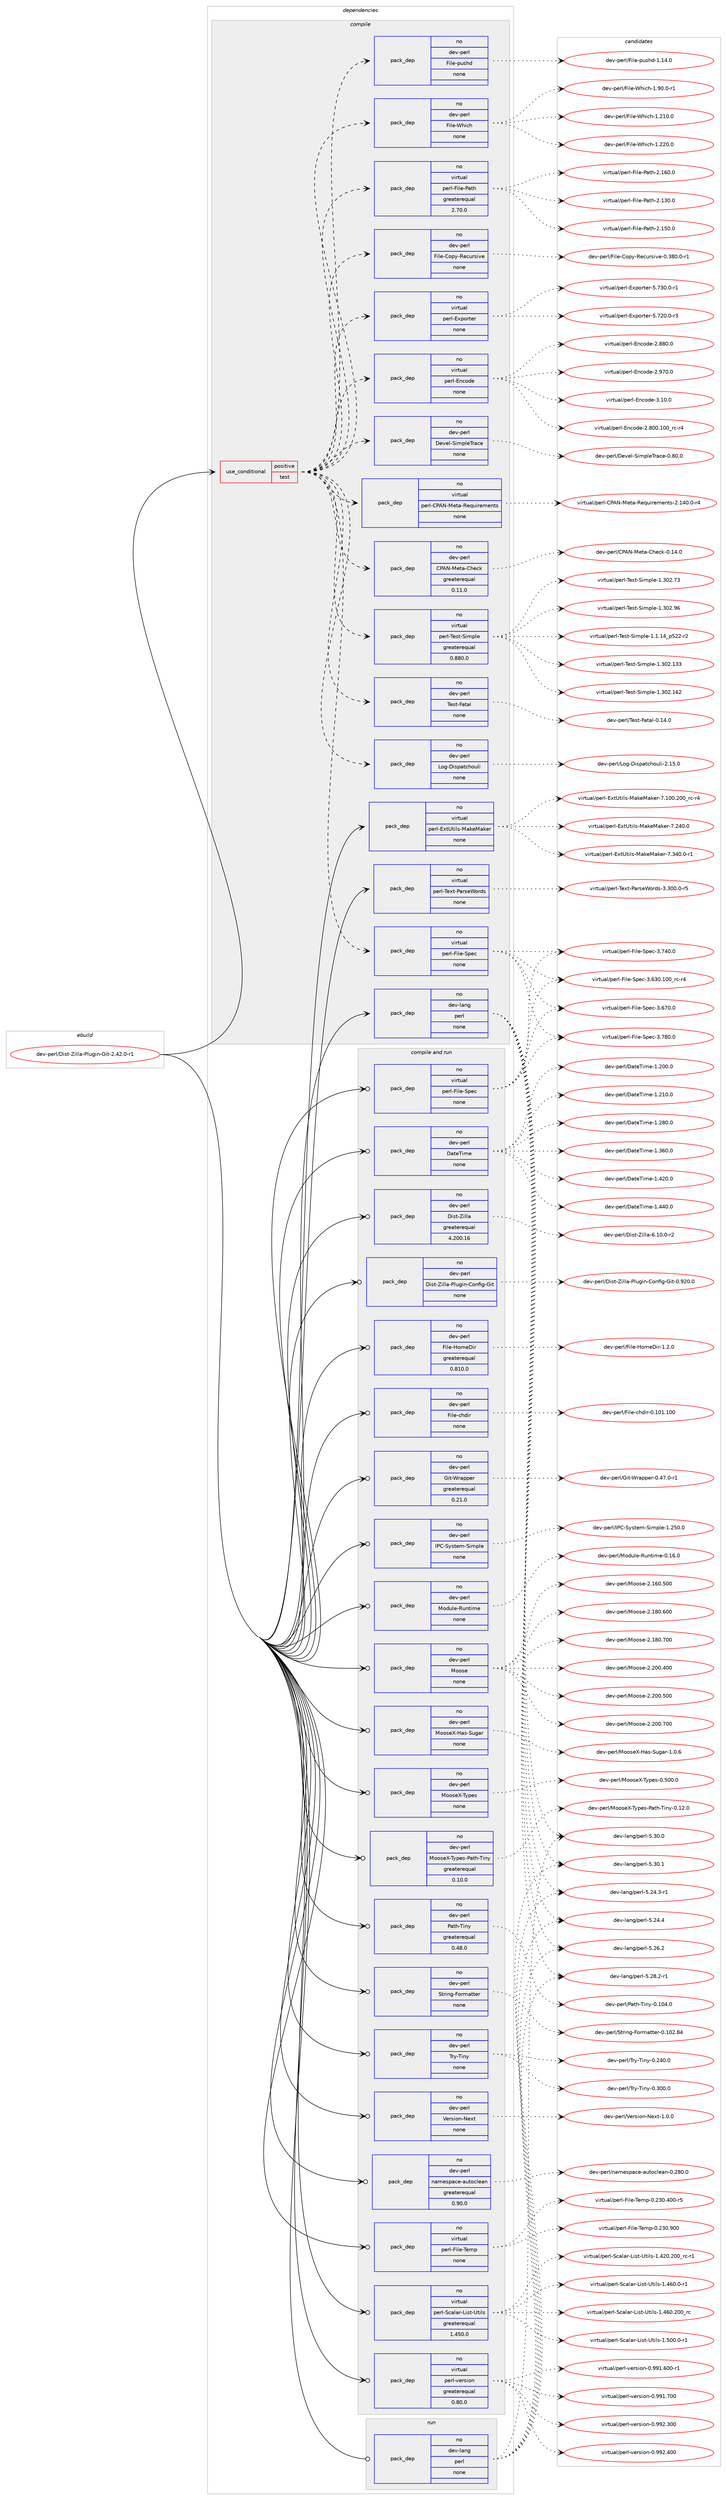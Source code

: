 digraph prolog {

# *************
# Graph options
# *************

newrank=true;
concentrate=true;
compound=true;
graph [rankdir=LR,fontname=Helvetica,fontsize=10,ranksep=1.5];#, ranksep=2.5, nodesep=0.2];
edge  [arrowhead=vee];
node  [fontname=Helvetica,fontsize=10];

# **********
# The ebuild
# **********

subgraph cluster_leftcol {
color=gray;
rank=same;
label=<<i>ebuild</i>>;
id [label="dev-perl/Dist-Zilla-Plugin-Git-2.42.0-r1", color=red, width=4, href="../dev-perl/Dist-Zilla-Plugin-Git-2.42.0-r1.svg"];
}

# ****************
# The dependencies
# ****************

subgraph cluster_midcol {
color=gray;
label=<<i>dependencies</i>>;
subgraph cluster_compile {
fillcolor="#eeeeee";
style=filled;
label=<<i>compile</i>>;
subgraph cond133563 {
dependency576980 [label=<<TABLE BORDER="0" CELLBORDER="1" CELLSPACING="0" CELLPADDING="4"><TR><TD ROWSPAN="3" CELLPADDING="10">use_conditional</TD></TR><TR><TD>positive</TD></TR><TR><TD>test</TD></TR></TABLE>>, shape=none, color=red];
subgraph pack431774 {
dependency576981 [label=<<TABLE BORDER="0" CELLBORDER="1" CELLSPACING="0" CELLPADDING="4" WIDTH="220"><TR><TD ROWSPAN="6" CELLPADDING="30">pack_dep</TD></TR><TR><TD WIDTH="110">no</TD></TR><TR><TD>dev-perl</TD></TR><TR><TD>CPAN-Meta-Check</TD></TR><TR><TD>greaterequal</TD></TR><TR><TD>0.11.0</TD></TR></TABLE>>, shape=none, color=blue];
}
dependency576980:e -> dependency576981:w [weight=20,style="dashed",arrowhead="vee"];
subgraph pack431775 {
dependency576982 [label=<<TABLE BORDER="0" CELLBORDER="1" CELLSPACING="0" CELLPADDING="4" WIDTH="220"><TR><TD ROWSPAN="6" CELLPADDING="30">pack_dep</TD></TR><TR><TD WIDTH="110">no</TD></TR><TR><TD>virtual</TD></TR><TR><TD>perl-CPAN-Meta-Requirements</TD></TR><TR><TD>none</TD></TR><TR><TD></TD></TR></TABLE>>, shape=none, color=blue];
}
dependency576980:e -> dependency576982:w [weight=20,style="dashed",arrowhead="vee"];
subgraph pack431776 {
dependency576983 [label=<<TABLE BORDER="0" CELLBORDER="1" CELLSPACING="0" CELLPADDING="4" WIDTH="220"><TR><TD ROWSPAN="6" CELLPADDING="30">pack_dep</TD></TR><TR><TD WIDTH="110">no</TD></TR><TR><TD>dev-perl</TD></TR><TR><TD>Devel-SimpleTrace</TD></TR><TR><TD>none</TD></TR><TR><TD></TD></TR></TABLE>>, shape=none, color=blue];
}
dependency576980:e -> dependency576983:w [weight=20,style="dashed",arrowhead="vee"];
subgraph pack431777 {
dependency576984 [label=<<TABLE BORDER="0" CELLBORDER="1" CELLSPACING="0" CELLPADDING="4" WIDTH="220"><TR><TD ROWSPAN="6" CELLPADDING="30">pack_dep</TD></TR><TR><TD WIDTH="110">no</TD></TR><TR><TD>virtual</TD></TR><TR><TD>perl-Encode</TD></TR><TR><TD>none</TD></TR><TR><TD></TD></TR></TABLE>>, shape=none, color=blue];
}
dependency576980:e -> dependency576984:w [weight=20,style="dashed",arrowhead="vee"];
subgraph pack431778 {
dependency576985 [label=<<TABLE BORDER="0" CELLBORDER="1" CELLSPACING="0" CELLPADDING="4" WIDTH="220"><TR><TD ROWSPAN="6" CELLPADDING="30">pack_dep</TD></TR><TR><TD WIDTH="110">no</TD></TR><TR><TD>virtual</TD></TR><TR><TD>perl-Exporter</TD></TR><TR><TD>none</TD></TR><TR><TD></TD></TR></TABLE>>, shape=none, color=blue];
}
dependency576980:e -> dependency576985:w [weight=20,style="dashed",arrowhead="vee"];
subgraph pack431779 {
dependency576986 [label=<<TABLE BORDER="0" CELLBORDER="1" CELLSPACING="0" CELLPADDING="4" WIDTH="220"><TR><TD ROWSPAN="6" CELLPADDING="30">pack_dep</TD></TR><TR><TD WIDTH="110">no</TD></TR><TR><TD>dev-perl</TD></TR><TR><TD>File-Copy-Recursive</TD></TR><TR><TD>none</TD></TR><TR><TD></TD></TR></TABLE>>, shape=none, color=blue];
}
dependency576980:e -> dependency576986:w [weight=20,style="dashed",arrowhead="vee"];
subgraph pack431780 {
dependency576987 [label=<<TABLE BORDER="0" CELLBORDER="1" CELLSPACING="0" CELLPADDING="4" WIDTH="220"><TR><TD ROWSPAN="6" CELLPADDING="30">pack_dep</TD></TR><TR><TD WIDTH="110">no</TD></TR><TR><TD>virtual</TD></TR><TR><TD>perl-File-Path</TD></TR><TR><TD>greaterequal</TD></TR><TR><TD>2.70.0</TD></TR></TABLE>>, shape=none, color=blue];
}
dependency576980:e -> dependency576987:w [weight=20,style="dashed",arrowhead="vee"];
subgraph pack431781 {
dependency576988 [label=<<TABLE BORDER="0" CELLBORDER="1" CELLSPACING="0" CELLPADDING="4" WIDTH="220"><TR><TD ROWSPAN="6" CELLPADDING="30">pack_dep</TD></TR><TR><TD WIDTH="110">no</TD></TR><TR><TD>virtual</TD></TR><TR><TD>perl-File-Spec</TD></TR><TR><TD>none</TD></TR><TR><TD></TD></TR></TABLE>>, shape=none, color=blue];
}
dependency576980:e -> dependency576988:w [weight=20,style="dashed",arrowhead="vee"];
subgraph pack431782 {
dependency576989 [label=<<TABLE BORDER="0" CELLBORDER="1" CELLSPACING="0" CELLPADDING="4" WIDTH="220"><TR><TD ROWSPAN="6" CELLPADDING="30">pack_dep</TD></TR><TR><TD WIDTH="110">no</TD></TR><TR><TD>dev-perl</TD></TR><TR><TD>File-Which</TD></TR><TR><TD>none</TD></TR><TR><TD></TD></TR></TABLE>>, shape=none, color=blue];
}
dependency576980:e -> dependency576989:w [weight=20,style="dashed",arrowhead="vee"];
subgraph pack431783 {
dependency576990 [label=<<TABLE BORDER="0" CELLBORDER="1" CELLSPACING="0" CELLPADDING="4" WIDTH="220"><TR><TD ROWSPAN="6" CELLPADDING="30">pack_dep</TD></TR><TR><TD WIDTH="110">no</TD></TR><TR><TD>dev-perl</TD></TR><TR><TD>File-pushd</TD></TR><TR><TD>none</TD></TR><TR><TD></TD></TR></TABLE>>, shape=none, color=blue];
}
dependency576980:e -> dependency576990:w [weight=20,style="dashed",arrowhead="vee"];
subgraph pack431784 {
dependency576991 [label=<<TABLE BORDER="0" CELLBORDER="1" CELLSPACING="0" CELLPADDING="4" WIDTH="220"><TR><TD ROWSPAN="6" CELLPADDING="30">pack_dep</TD></TR><TR><TD WIDTH="110">no</TD></TR><TR><TD>dev-perl</TD></TR><TR><TD>Log-Dispatchouli</TD></TR><TR><TD>none</TD></TR><TR><TD></TD></TR></TABLE>>, shape=none, color=blue];
}
dependency576980:e -> dependency576991:w [weight=20,style="dashed",arrowhead="vee"];
subgraph pack431785 {
dependency576992 [label=<<TABLE BORDER="0" CELLBORDER="1" CELLSPACING="0" CELLPADDING="4" WIDTH="220"><TR><TD ROWSPAN="6" CELLPADDING="30">pack_dep</TD></TR><TR><TD WIDTH="110">no</TD></TR><TR><TD>dev-perl</TD></TR><TR><TD>Test-Fatal</TD></TR><TR><TD>none</TD></TR><TR><TD></TD></TR></TABLE>>, shape=none, color=blue];
}
dependency576980:e -> dependency576992:w [weight=20,style="dashed",arrowhead="vee"];
subgraph pack431786 {
dependency576993 [label=<<TABLE BORDER="0" CELLBORDER="1" CELLSPACING="0" CELLPADDING="4" WIDTH="220"><TR><TD ROWSPAN="6" CELLPADDING="30">pack_dep</TD></TR><TR><TD WIDTH="110">no</TD></TR><TR><TD>virtual</TD></TR><TR><TD>perl-Test-Simple</TD></TR><TR><TD>greaterequal</TD></TR><TR><TD>0.880.0</TD></TR></TABLE>>, shape=none, color=blue];
}
dependency576980:e -> dependency576993:w [weight=20,style="dashed",arrowhead="vee"];
}
id:e -> dependency576980:w [weight=20,style="solid",arrowhead="vee"];
subgraph pack431787 {
dependency576994 [label=<<TABLE BORDER="0" CELLBORDER="1" CELLSPACING="0" CELLPADDING="4" WIDTH="220"><TR><TD ROWSPAN="6" CELLPADDING="30">pack_dep</TD></TR><TR><TD WIDTH="110">no</TD></TR><TR><TD>dev-lang</TD></TR><TR><TD>perl</TD></TR><TR><TD>none</TD></TR><TR><TD></TD></TR></TABLE>>, shape=none, color=blue];
}
id:e -> dependency576994:w [weight=20,style="solid",arrowhead="vee"];
subgraph pack431788 {
dependency576995 [label=<<TABLE BORDER="0" CELLBORDER="1" CELLSPACING="0" CELLPADDING="4" WIDTH="220"><TR><TD ROWSPAN="6" CELLPADDING="30">pack_dep</TD></TR><TR><TD WIDTH="110">no</TD></TR><TR><TD>virtual</TD></TR><TR><TD>perl-ExtUtils-MakeMaker</TD></TR><TR><TD>none</TD></TR><TR><TD></TD></TR></TABLE>>, shape=none, color=blue];
}
id:e -> dependency576995:w [weight=20,style="solid",arrowhead="vee"];
subgraph pack431789 {
dependency576996 [label=<<TABLE BORDER="0" CELLBORDER="1" CELLSPACING="0" CELLPADDING="4" WIDTH="220"><TR><TD ROWSPAN="6" CELLPADDING="30">pack_dep</TD></TR><TR><TD WIDTH="110">no</TD></TR><TR><TD>virtual</TD></TR><TR><TD>perl-Text-ParseWords</TD></TR><TR><TD>none</TD></TR><TR><TD></TD></TR></TABLE>>, shape=none, color=blue];
}
id:e -> dependency576996:w [weight=20,style="solid",arrowhead="vee"];
}
subgraph cluster_compileandrun {
fillcolor="#eeeeee";
style=filled;
label=<<i>compile and run</i>>;
subgraph pack431790 {
dependency576997 [label=<<TABLE BORDER="0" CELLBORDER="1" CELLSPACING="0" CELLPADDING="4" WIDTH="220"><TR><TD ROWSPAN="6" CELLPADDING="30">pack_dep</TD></TR><TR><TD WIDTH="110">no</TD></TR><TR><TD>dev-perl</TD></TR><TR><TD>DateTime</TD></TR><TR><TD>none</TD></TR><TR><TD></TD></TR></TABLE>>, shape=none, color=blue];
}
id:e -> dependency576997:w [weight=20,style="solid",arrowhead="odotvee"];
subgraph pack431791 {
dependency576998 [label=<<TABLE BORDER="0" CELLBORDER="1" CELLSPACING="0" CELLPADDING="4" WIDTH="220"><TR><TD ROWSPAN="6" CELLPADDING="30">pack_dep</TD></TR><TR><TD WIDTH="110">no</TD></TR><TR><TD>dev-perl</TD></TR><TR><TD>Dist-Zilla</TD></TR><TR><TD>greaterequal</TD></TR><TR><TD>4.200.16</TD></TR></TABLE>>, shape=none, color=blue];
}
id:e -> dependency576998:w [weight=20,style="solid",arrowhead="odotvee"];
subgraph pack431792 {
dependency576999 [label=<<TABLE BORDER="0" CELLBORDER="1" CELLSPACING="0" CELLPADDING="4" WIDTH="220"><TR><TD ROWSPAN="6" CELLPADDING="30">pack_dep</TD></TR><TR><TD WIDTH="110">no</TD></TR><TR><TD>dev-perl</TD></TR><TR><TD>Dist-Zilla-Plugin-Config-Git</TD></TR><TR><TD>none</TD></TR><TR><TD></TD></TR></TABLE>>, shape=none, color=blue];
}
id:e -> dependency576999:w [weight=20,style="solid",arrowhead="odotvee"];
subgraph pack431793 {
dependency577000 [label=<<TABLE BORDER="0" CELLBORDER="1" CELLSPACING="0" CELLPADDING="4" WIDTH="220"><TR><TD ROWSPAN="6" CELLPADDING="30">pack_dep</TD></TR><TR><TD WIDTH="110">no</TD></TR><TR><TD>dev-perl</TD></TR><TR><TD>File-HomeDir</TD></TR><TR><TD>greaterequal</TD></TR><TR><TD>0.810.0</TD></TR></TABLE>>, shape=none, color=blue];
}
id:e -> dependency577000:w [weight=20,style="solid",arrowhead="odotvee"];
subgraph pack431794 {
dependency577001 [label=<<TABLE BORDER="0" CELLBORDER="1" CELLSPACING="0" CELLPADDING="4" WIDTH="220"><TR><TD ROWSPAN="6" CELLPADDING="30">pack_dep</TD></TR><TR><TD WIDTH="110">no</TD></TR><TR><TD>dev-perl</TD></TR><TR><TD>File-chdir</TD></TR><TR><TD>none</TD></TR><TR><TD></TD></TR></TABLE>>, shape=none, color=blue];
}
id:e -> dependency577001:w [weight=20,style="solid",arrowhead="odotvee"];
subgraph pack431795 {
dependency577002 [label=<<TABLE BORDER="0" CELLBORDER="1" CELLSPACING="0" CELLPADDING="4" WIDTH="220"><TR><TD ROWSPAN="6" CELLPADDING="30">pack_dep</TD></TR><TR><TD WIDTH="110">no</TD></TR><TR><TD>dev-perl</TD></TR><TR><TD>Git-Wrapper</TD></TR><TR><TD>greaterequal</TD></TR><TR><TD>0.21.0</TD></TR></TABLE>>, shape=none, color=blue];
}
id:e -> dependency577002:w [weight=20,style="solid",arrowhead="odotvee"];
subgraph pack431796 {
dependency577003 [label=<<TABLE BORDER="0" CELLBORDER="1" CELLSPACING="0" CELLPADDING="4" WIDTH="220"><TR><TD ROWSPAN="6" CELLPADDING="30">pack_dep</TD></TR><TR><TD WIDTH="110">no</TD></TR><TR><TD>dev-perl</TD></TR><TR><TD>IPC-System-Simple</TD></TR><TR><TD>none</TD></TR><TR><TD></TD></TR></TABLE>>, shape=none, color=blue];
}
id:e -> dependency577003:w [weight=20,style="solid",arrowhead="odotvee"];
subgraph pack431797 {
dependency577004 [label=<<TABLE BORDER="0" CELLBORDER="1" CELLSPACING="0" CELLPADDING="4" WIDTH="220"><TR><TD ROWSPAN="6" CELLPADDING="30">pack_dep</TD></TR><TR><TD WIDTH="110">no</TD></TR><TR><TD>dev-perl</TD></TR><TR><TD>Module-Runtime</TD></TR><TR><TD>none</TD></TR><TR><TD></TD></TR></TABLE>>, shape=none, color=blue];
}
id:e -> dependency577004:w [weight=20,style="solid",arrowhead="odotvee"];
subgraph pack431798 {
dependency577005 [label=<<TABLE BORDER="0" CELLBORDER="1" CELLSPACING="0" CELLPADDING="4" WIDTH="220"><TR><TD ROWSPAN="6" CELLPADDING="30">pack_dep</TD></TR><TR><TD WIDTH="110">no</TD></TR><TR><TD>dev-perl</TD></TR><TR><TD>Moose</TD></TR><TR><TD>none</TD></TR><TR><TD></TD></TR></TABLE>>, shape=none, color=blue];
}
id:e -> dependency577005:w [weight=20,style="solid",arrowhead="odotvee"];
subgraph pack431799 {
dependency577006 [label=<<TABLE BORDER="0" CELLBORDER="1" CELLSPACING="0" CELLPADDING="4" WIDTH="220"><TR><TD ROWSPAN="6" CELLPADDING="30">pack_dep</TD></TR><TR><TD WIDTH="110">no</TD></TR><TR><TD>dev-perl</TD></TR><TR><TD>MooseX-Has-Sugar</TD></TR><TR><TD>none</TD></TR><TR><TD></TD></TR></TABLE>>, shape=none, color=blue];
}
id:e -> dependency577006:w [weight=20,style="solid",arrowhead="odotvee"];
subgraph pack431800 {
dependency577007 [label=<<TABLE BORDER="0" CELLBORDER="1" CELLSPACING="0" CELLPADDING="4" WIDTH="220"><TR><TD ROWSPAN="6" CELLPADDING="30">pack_dep</TD></TR><TR><TD WIDTH="110">no</TD></TR><TR><TD>dev-perl</TD></TR><TR><TD>MooseX-Types</TD></TR><TR><TD>none</TD></TR><TR><TD></TD></TR></TABLE>>, shape=none, color=blue];
}
id:e -> dependency577007:w [weight=20,style="solid",arrowhead="odotvee"];
subgraph pack431801 {
dependency577008 [label=<<TABLE BORDER="0" CELLBORDER="1" CELLSPACING="0" CELLPADDING="4" WIDTH="220"><TR><TD ROWSPAN="6" CELLPADDING="30">pack_dep</TD></TR><TR><TD WIDTH="110">no</TD></TR><TR><TD>dev-perl</TD></TR><TR><TD>MooseX-Types-Path-Tiny</TD></TR><TR><TD>greaterequal</TD></TR><TR><TD>0.10.0</TD></TR></TABLE>>, shape=none, color=blue];
}
id:e -> dependency577008:w [weight=20,style="solid",arrowhead="odotvee"];
subgraph pack431802 {
dependency577009 [label=<<TABLE BORDER="0" CELLBORDER="1" CELLSPACING="0" CELLPADDING="4" WIDTH="220"><TR><TD ROWSPAN="6" CELLPADDING="30">pack_dep</TD></TR><TR><TD WIDTH="110">no</TD></TR><TR><TD>dev-perl</TD></TR><TR><TD>Path-Tiny</TD></TR><TR><TD>greaterequal</TD></TR><TR><TD>0.48.0</TD></TR></TABLE>>, shape=none, color=blue];
}
id:e -> dependency577009:w [weight=20,style="solid",arrowhead="odotvee"];
subgraph pack431803 {
dependency577010 [label=<<TABLE BORDER="0" CELLBORDER="1" CELLSPACING="0" CELLPADDING="4" WIDTH="220"><TR><TD ROWSPAN="6" CELLPADDING="30">pack_dep</TD></TR><TR><TD WIDTH="110">no</TD></TR><TR><TD>dev-perl</TD></TR><TR><TD>String-Formatter</TD></TR><TR><TD>none</TD></TR><TR><TD></TD></TR></TABLE>>, shape=none, color=blue];
}
id:e -> dependency577010:w [weight=20,style="solid",arrowhead="odotvee"];
subgraph pack431804 {
dependency577011 [label=<<TABLE BORDER="0" CELLBORDER="1" CELLSPACING="0" CELLPADDING="4" WIDTH="220"><TR><TD ROWSPAN="6" CELLPADDING="30">pack_dep</TD></TR><TR><TD WIDTH="110">no</TD></TR><TR><TD>dev-perl</TD></TR><TR><TD>Try-Tiny</TD></TR><TR><TD>none</TD></TR><TR><TD></TD></TR></TABLE>>, shape=none, color=blue];
}
id:e -> dependency577011:w [weight=20,style="solid",arrowhead="odotvee"];
subgraph pack431805 {
dependency577012 [label=<<TABLE BORDER="0" CELLBORDER="1" CELLSPACING="0" CELLPADDING="4" WIDTH="220"><TR><TD ROWSPAN="6" CELLPADDING="30">pack_dep</TD></TR><TR><TD WIDTH="110">no</TD></TR><TR><TD>dev-perl</TD></TR><TR><TD>Version-Next</TD></TR><TR><TD>none</TD></TR><TR><TD></TD></TR></TABLE>>, shape=none, color=blue];
}
id:e -> dependency577012:w [weight=20,style="solid",arrowhead="odotvee"];
subgraph pack431806 {
dependency577013 [label=<<TABLE BORDER="0" CELLBORDER="1" CELLSPACING="0" CELLPADDING="4" WIDTH="220"><TR><TD ROWSPAN="6" CELLPADDING="30">pack_dep</TD></TR><TR><TD WIDTH="110">no</TD></TR><TR><TD>dev-perl</TD></TR><TR><TD>namespace-autoclean</TD></TR><TR><TD>greaterequal</TD></TR><TR><TD>0.90.0</TD></TR></TABLE>>, shape=none, color=blue];
}
id:e -> dependency577013:w [weight=20,style="solid",arrowhead="odotvee"];
subgraph pack431807 {
dependency577014 [label=<<TABLE BORDER="0" CELLBORDER="1" CELLSPACING="0" CELLPADDING="4" WIDTH="220"><TR><TD ROWSPAN="6" CELLPADDING="30">pack_dep</TD></TR><TR><TD WIDTH="110">no</TD></TR><TR><TD>virtual</TD></TR><TR><TD>perl-File-Spec</TD></TR><TR><TD>none</TD></TR><TR><TD></TD></TR></TABLE>>, shape=none, color=blue];
}
id:e -> dependency577014:w [weight=20,style="solid",arrowhead="odotvee"];
subgraph pack431808 {
dependency577015 [label=<<TABLE BORDER="0" CELLBORDER="1" CELLSPACING="0" CELLPADDING="4" WIDTH="220"><TR><TD ROWSPAN="6" CELLPADDING="30">pack_dep</TD></TR><TR><TD WIDTH="110">no</TD></TR><TR><TD>virtual</TD></TR><TR><TD>perl-File-Temp</TD></TR><TR><TD>none</TD></TR><TR><TD></TD></TR></TABLE>>, shape=none, color=blue];
}
id:e -> dependency577015:w [weight=20,style="solid",arrowhead="odotvee"];
subgraph pack431809 {
dependency577016 [label=<<TABLE BORDER="0" CELLBORDER="1" CELLSPACING="0" CELLPADDING="4" WIDTH="220"><TR><TD ROWSPAN="6" CELLPADDING="30">pack_dep</TD></TR><TR><TD WIDTH="110">no</TD></TR><TR><TD>virtual</TD></TR><TR><TD>perl-Scalar-List-Utils</TD></TR><TR><TD>greaterequal</TD></TR><TR><TD>1.450.0</TD></TR></TABLE>>, shape=none, color=blue];
}
id:e -> dependency577016:w [weight=20,style="solid",arrowhead="odotvee"];
subgraph pack431810 {
dependency577017 [label=<<TABLE BORDER="0" CELLBORDER="1" CELLSPACING="0" CELLPADDING="4" WIDTH="220"><TR><TD ROWSPAN="6" CELLPADDING="30">pack_dep</TD></TR><TR><TD WIDTH="110">no</TD></TR><TR><TD>virtual</TD></TR><TR><TD>perl-version</TD></TR><TR><TD>greaterequal</TD></TR><TR><TD>0.80.0</TD></TR></TABLE>>, shape=none, color=blue];
}
id:e -> dependency577017:w [weight=20,style="solid",arrowhead="odotvee"];
}
subgraph cluster_run {
fillcolor="#eeeeee";
style=filled;
label=<<i>run</i>>;
subgraph pack431811 {
dependency577018 [label=<<TABLE BORDER="0" CELLBORDER="1" CELLSPACING="0" CELLPADDING="4" WIDTH="220"><TR><TD ROWSPAN="6" CELLPADDING="30">pack_dep</TD></TR><TR><TD WIDTH="110">no</TD></TR><TR><TD>dev-lang</TD></TR><TR><TD>perl</TD></TR><TR><TD>none</TD></TR><TR><TD></TD></TR></TABLE>>, shape=none, color=blue];
}
id:e -> dependency577018:w [weight=20,style="solid",arrowhead="odot"];
}
}

# **************
# The candidates
# **************

subgraph cluster_choices {
rank=same;
color=gray;
label=<<i>candidates</i>>;

subgraph choice431774 {
color=black;
nodesep=1;
choice10010111845112101114108476780657845771011169745671041019910745484649524648 [label="dev-perl/CPAN-Meta-Check-0.14.0", color=red, width=4,href="../dev-perl/CPAN-Meta-Check-0.14.0.svg"];
dependency576981:e -> choice10010111845112101114108476780657845771011169745671041019910745484649524648:w [style=dotted,weight="100"];
}
subgraph choice431775 {
color=black;
nodesep=1;
choice11810511411611797108471121011141084567806578457710111697458210111311710511410110910111011611545504649524846484511452 [label="virtual/perl-CPAN-Meta-Requirements-2.140.0-r4", color=red, width=4,href="../virtual/perl-CPAN-Meta-Requirements-2.140.0-r4.svg"];
dependency576982:e -> choice11810511411611797108471121011141084567806578457710111697458210111311710511410110910111011611545504649524846484511452:w [style=dotted,weight="100"];
}
subgraph choice431776 {
color=black;
nodesep=1;
choice100101118451121011141084768101118101108458310510911210810184114979910145484656484648 [label="dev-perl/Devel-SimpleTrace-0.80.0", color=red, width=4,href="../dev-perl/Devel-SimpleTrace-0.80.0.svg"];
dependency576983:e -> choice100101118451121011141084768101118101108458310510911210810184114979910145484656484648:w [style=dotted,weight="100"];
}
subgraph choice431777 {
color=black;
nodesep=1;
choice11810511411611797108471121011141084569110991111001014550465648484649484895114994511452 [label="virtual/perl-Encode-2.800.100_rc-r4", color=red, width=4,href="../virtual/perl-Encode-2.800.100_rc-r4.svg"];
choice11810511411611797108471121011141084569110991111001014550465656484648 [label="virtual/perl-Encode-2.880.0", color=red, width=4,href="../virtual/perl-Encode-2.880.0.svg"];
choice11810511411611797108471121011141084569110991111001014550465755484648 [label="virtual/perl-Encode-2.970.0", color=red, width=4,href="../virtual/perl-Encode-2.970.0.svg"];
choice118105114116117971084711210111410845691109911110010145514649484648 [label="virtual/perl-Encode-3.10.0", color=red, width=4,href="../virtual/perl-Encode-3.10.0.svg"];
dependency576984:e -> choice11810511411611797108471121011141084569110991111001014550465648484649484895114994511452:w [style=dotted,weight="100"];
dependency576984:e -> choice11810511411611797108471121011141084569110991111001014550465656484648:w [style=dotted,weight="100"];
dependency576984:e -> choice11810511411611797108471121011141084569110991111001014550465755484648:w [style=dotted,weight="100"];
dependency576984:e -> choice118105114116117971084711210111410845691109911110010145514649484648:w [style=dotted,weight="100"];
}
subgraph choice431778 {
color=black;
nodesep=1;
choice1181051141161179710847112101114108456912011211111411610111445534655504846484511451 [label="virtual/perl-Exporter-5.720.0-r3", color=red, width=4,href="../virtual/perl-Exporter-5.720.0-r3.svg"];
choice1181051141161179710847112101114108456912011211111411610111445534655514846484511449 [label="virtual/perl-Exporter-5.730.0-r1", color=red, width=4,href="../virtual/perl-Exporter-5.730.0-r1.svg"];
dependency576985:e -> choice1181051141161179710847112101114108456912011211111411610111445534655504846484511451:w [style=dotted,weight="100"];
dependency576985:e -> choice1181051141161179710847112101114108456912011211111411610111445534655514846484511449:w [style=dotted,weight="100"];
}
subgraph choice431779 {
color=black;
nodesep=1;
choice100101118451121011141084770105108101456711111212145821019911711411510511810145484651564846484511449 [label="dev-perl/File-Copy-Recursive-0.380.0-r1", color=red, width=4,href="../dev-perl/File-Copy-Recursive-0.380.0-r1.svg"];
dependency576986:e -> choice100101118451121011141084770105108101456711111212145821019911711411510511810145484651564846484511449:w [style=dotted,weight="100"];
}
subgraph choice431780 {
color=black;
nodesep=1;
choice118105114116117971084711210111410845701051081014580971161044550464951484648 [label="virtual/perl-File-Path-2.130.0", color=red, width=4,href="../virtual/perl-File-Path-2.130.0.svg"];
choice118105114116117971084711210111410845701051081014580971161044550464953484648 [label="virtual/perl-File-Path-2.150.0", color=red, width=4,href="../virtual/perl-File-Path-2.150.0.svg"];
choice118105114116117971084711210111410845701051081014580971161044550464954484648 [label="virtual/perl-File-Path-2.160.0", color=red, width=4,href="../virtual/perl-File-Path-2.160.0.svg"];
dependency576987:e -> choice118105114116117971084711210111410845701051081014580971161044550464951484648:w [style=dotted,weight="100"];
dependency576987:e -> choice118105114116117971084711210111410845701051081014580971161044550464953484648:w [style=dotted,weight="100"];
dependency576987:e -> choice118105114116117971084711210111410845701051081014580971161044550464954484648:w [style=dotted,weight="100"];
}
subgraph choice431781 {
color=black;
nodesep=1;
choice118105114116117971084711210111410845701051081014583112101994551465451484649484895114994511452 [label="virtual/perl-File-Spec-3.630.100_rc-r4", color=red, width=4,href="../virtual/perl-File-Spec-3.630.100_rc-r4.svg"];
choice118105114116117971084711210111410845701051081014583112101994551465455484648 [label="virtual/perl-File-Spec-3.670.0", color=red, width=4,href="../virtual/perl-File-Spec-3.670.0.svg"];
choice118105114116117971084711210111410845701051081014583112101994551465552484648 [label="virtual/perl-File-Spec-3.740.0", color=red, width=4,href="../virtual/perl-File-Spec-3.740.0.svg"];
choice118105114116117971084711210111410845701051081014583112101994551465556484648 [label="virtual/perl-File-Spec-3.780.0", color=red, width=4,href="../virtual/perl-File-Spec-3.780.0.svg"];
dependency576988:e -> choice118105114116117971084711210111410845701051081014583112101994551465451484649484895114994511452:w [style=dotted,weight="100"];
dependency576988:e -> choice118105114116117971084711210111410845701051081014583112101994551465455484648:w [style=dotted,weight="100"];
dependency576988:e -> choice118105114116117971084711210111410845701051081014583112101994551465552484648:w [style=dotted,weight="100"];
dependency576988:e -> choice118105114116117971084711210111410845701051081014583112101994551465556484648:w [style=dotted,weight="100"];
}
subgraph choice431782 {
color=black;
nodesep=1;
choice1001011184511210111410847701051081014587104105991044549465049484648 [label="dev-perl/File-Which-1.210.0", color=red, width=4,href="../dev-perl/File-Which-1.210.0.svg"];
choice1001011184511210111410847701051081014587104105991044549465050484648 [label="dev-perl/File-Which-1.220.0", color=red, width=4,href="../dev-perl/File-Which-1.220.0.svg"];
choice100101118451121011141084770105108101458710410599104454946574846484511449 [label="dev-perl/File-Which-1.90.0-r1", color=red, width=4,href="../dev-perl/File-Which-1.90.0-r1.svg"];
dependency576989:e -> choice1001011184511210111410847701051081014587104105991044549465049484648:w [style=dotted,weight="100"];
dependency576989:e -> choice1001011184511210111410847701051081014587104105991044549465050484648:w [style=dotted,weight="100"];
dependency576989:e -> choice100101118451121011141084770105108101458710410599104454946574846484511449:w [style=dotted,weight="100"];
}
subgraph choice431783 {
color=black;
nodesep=1;
choice1001011184511210111410847701051081014511211711510410045494649524648 [label="dev-perl/File-pushd-1.14.0", color=red, width=4,href="../dev-perl/File-pushd-1.14.0.svg"];
dependency576990:e -> choice1001011184511210111410847701051081014511211711510410045494649524648:w [style=dotted,weight="100"];
}
subgraph choice431784 {
color=black;
nodesep=1;
choice1001011184511210111410847761111034568105115112971169910411111710810545504649534648 [label="dev-perl/Log-Dispatchouli-2.15.0", color=red, width=4,href="../dev-perl/Log-Dispatchouli-2.15.0.svg"];
dependency576991:e -> choice1001011184511210111410847761111034568105115112971169910411111710810545504649534648:w [style=dotted,weight="100"];
}
subgraph choice431785 {
color=black;
nodesep=1;
choice1001011184511210111410847841011151164570971169710845484649524648 [label="dev-perl/Test-Fatal-0.14.0", color=red, width=4,href="../dev-perl/Test-Fatal-0.14.0.svg"];
dependency576992:e -> choice1001011184511210111410847841011151164570971169710845484649524648:w [style=dotted,weight="100"];
}
subgraph choice431786 {
color=black;
nodesep=1;
choice11810511411611797108471121011141084584101115116458310510911210810145494649464952951125350504511450 [label="virtual/perl-Test-Simple-1.1.14_p522-r2", color=red, width=4,href="../virtual/perl-Test-Simple-1.1.14_p522-r2.svg"];
choice11810511411611797108471121011141084584101115116458310510911210810145494651485046495151 [label="virtual/perl-Test-Simple-1.302.133", color=red, width=4,href="../virtual/perl-Test-Simple-1.302.133.svg"];
choice11810511411611797108471121011141084584101115116458310510911210810145494651485046495450 [label="virtual/perl-Test-Simple-1.302.162", color=red, width=4,href="../virtual/perl-Test-Simple-1.302.162.svg"];
choice118105114116117971084711210111410845841011151164583105109112108101454946514850465551 [label="virtual/perl-Test-Simple-1.302.73", color=red, width=4,href="../virtual/perl-Test-Simple-1.302.73.svg"];
choice118105114116117971084711210111410845841011151164583105109112108101454946514850465754 [label="virtual/perl-Test-Simple-1.302.96", color=red, width=4,href="../virtual/perl-Test-Simple-1.302.96.svg"];
dependency576993:e -> choice11810511411611797108471121011141084584101115116458310510911210810145494649464952951125350504511450:w [style=dotted,weight="100"];
dependency576993:e -> choice11810511411611797108471121011141084584101115116458310510911210810145494651485046495151:w [style=dotted,weight="100"];
dependency576993:e -> choice11810511411611797108471121011141084584101115116458310510911210810145494651485046495450:w [style=dotted,weight="100"];
dependency576993:e -> choice118105114116117971084711210111410845841011151164583105109112108101454946514850465551:w [style=dotted,weight="100"];
dependency576993:e -> choice118105114116117971084711210111410845841011151164583105109112108101454946514850465754:w [style=dotted,weight="100"];
}
subgraph choice431787 {
color=black;
nodesep=1;
choice100101118451089711010347112101114108455346505246514511449 [label="dev-lang/perl-5.24.3-r1", color=red, width=4,href="../dev-lang/perl-5.24.3-r1.svg"];
choice10010111845108971101034711210111410845534650524652 [label="dev-lang/perl-5.24.4", color=red, width=4,href="../dev-lang/perl-5.24.4.svg"];
choice10010111845108971101034711210111410845534650544650 [label="dev-lang/perl-5.26.2", color=red, width=4,href="../dev-lang/perl-5.26.2.svg"];
choice100101118451089711010347112101114108455346505646504511449 [label="dev-lang/perl-5.28.2-r1", color=red, width=4,href="../dev-lang/perl-5.28.2-r1.svg"];
choice10010111845108971101034711210111410845534651484648 [label="dev-lang/perl-5.30.0", color=red, width=4,href="../dev-lang/perl-5.30.0.svg"];
choice10010111845108971101034711210111410845534651484649 [label="dev-lang/perl-5.30.1", color=red, width=4,href="../dev-lang/perl-5.30.1.svg"];
dependency576994:e -> choice100101118451089711010347112101114108455346505246514511449:w [style=dotted,weight="100"];
dependency576994:e -> choice10010111845108971101034711210111410845534650524652:w [style=dotted,weight="100"];
dependency576994:e -> choice10010111845108971101034711210111410845534650544650:w [style=dotted,weight="100"];
dependency576994:e -> choice100101118451089711010347112101114108455346505646504511449:w [style=dotted,weight="100"];
dependency576994:e -> choice10010111845108971101034711210111410845534651484648:w [style=dotted,weight="100"];
dependency576994:e -> choice10010111845108971101034711210111410845534651484649:w [style=dotted,weight="100"];
}
subgraph choice431788 {
color=black;
nodesep=1;
choice118105114116117971084711210111410845691201168511610510811545779710710177971071011144555464948484650484895114994511452 [label="virtual/perl-ExtUtils-MakeMaker-7.100.200_rc-r4", color=red, width=4,href="../virtual/perl-ExtUtils-MakeMaker-7.100.200_rc-r4.svg"];
choice118105114116117971084711210111410845691201168511610510811545779710710177971071011144555465052484648 [label="virtual/perl-ExtUtils-MakeMaker-7.240.0", color=red, width=4,href="../virtual/perl-ExtUtils-MakeMaker-7.240.0.svg"];
choice1181051141161179710847112101114108456912011685116105108115457797107101779710710111445554651524846484511449 [label="virtual/perl-ExtUtils-MakeMaker-7.340.0-r1", color=red, width=4,href="../virtual/perl-ExtUtils-MakeMaker-7.340.0-r1.svg"];
dependency576995:e -> choice118105114116117971084711210111410845691201168511610510811545779710710177971071011144555464948484650484895114994511452:w [style=dotted,weight="100"];
dependency576995:e -> choice118105114116117971084711210111410845691201168511610510811545779710710177971071011144555465052484648:w [style=dotted,weight="100"];
dependency576995:e -> choice1181051141161179710847112101114108456912011685116105108115457797107101779710710111445554651524846484511449:w [style=dotted,weight="100"];
}
subgraph choice431789 {
color=black;
nodesep=1;
choice118105114116117971084711210111410845841011201164580971141151018711111410011545514651484846484511453 [label="virtual/perl-Text-ParseWords-3.300.0-r5", color=red, width=4,href="../virtual/perl-Text-ParseWords-3.300.0-r5.svg"];
dependency576996:e -> choice118105114116117971084711210111410845841011201164580971141151018711111410011545514651484846484511453:w [style=dotted,weight="100"];
}
subgraph choice431790 {
color=black;
nodesep=1;
choice10010111845112101114108476897116101841051091014549465048484648 [label="dev-perl/DateTime-1.200.0", color=red, width=4,href="../dev-perl/DateTime-1.200.0.svg"];
choice10010111845112101114108476897116101841051091014549465049484648 [label="dev-perl/DateTime-1.210.0", color=red, width=4,href="../dev-perl/DateTime-1.210.0.svg"];
choice10010111845112101114108476897116101841051091014549465056484648 [label="dev-perl/DateTime-1.280.0", color=red, width=4,href="../dev-perl/DateTime-1.280.0.svg"];
choice10010111845112101114108476897116101841051091014549465154484648 [label="dev-perl/DateTime-1.360.0", color=red, width=4,href="../dev-perl/DateTime-1.360.0.svg"];
choice10010111845112101114108476897116101841051091014549465250484648 [label="dev-perl/DateTime-1.420.0", color=red, width=4,href="../dev-perl/DateTime-1.420.0.svg"];
choice10010111845112101114108476897116101841051091014549465252484648 [label="dev-perl/DateTime-1.440.0", color=red, width=4,href="../dev-perl/DateTime-1.440.0.svg"];
dependency576997:e -> choice10010111845112101114108476897116101841051091014549465048484648:w [style=dotted,weight="100"];
dependency576997:e -> choice10010111845112101114108476897116101841051091014549465049484648:w [style=dotted,weight="100"];
dependency576997:e -> choice10010111845112101114108476897116101841051091014549465056484648:w [style=dotted,weight="100"];
dependency576997:e -> choice10010111845112101114108476897116101841051091014549465154484648:w [style=dotted,weight="100"];
dependency576997:e -> choice10010111845112101114108476897116101841051091014549465250484648:w [style=dotted,weight="100"];
dependency576997:e -> choice10010111845112101114108476897116101841051091014549465252484648:w [style=dotted,weight="100"];
}
subgraph choice431791 {
color=black;
nodesep=1;
choice100101118451121011141084768105115116459010510810897455446494846484511450 [label="dev-perl/Dist-Zilla-6.10.0-r2", color=red, width=4,href="../dev-perl/Dist-Zilla-6.10.0-r2.svg"];
dependency576998:e -> choice100101118451121011141084768105115116459010510810897455446494846484511450:w [style=dotted,weight="100"];
}
subgraph choice431792 {
color=black;
nodesep=1;
choice1001011184511210111410847681051151164590105108108974580108117103105110456711111010210510345711051164548465750484648 [label="dev-perl/Dist-Zilla-Plugin-Config-Git-0.920.0", color=red, width=4,href="../dev-perl/Dist-Zilla-Plugin-Config-Git-0.920.0.svg"];
dependency576999:e -> choice1001011184511210111410847681051151164590105108108974580108117103105110456711111010210510345711051164548465750484648:w [style=dotted,weight="100"];
}
subgraph choice431793 {
color=black;
nodesep=1;
choice100101118451121011141084770105108101457211110910168105114454946504648 [label="dev-perl/File-HomeDir-1.2.0", color=red, width=4,href="../dev-perl/File-HomeDir-1.2.0.svg"];
dependency577000:e -> choice100101118451121011141084770105108101457211110910168105114454946504648:w [style=dotted,weight="100"];
}
subgraph choice431794 {
color=black;
nodesep=1;
choice100101118451121011141084770105108101459910410010511445484649484946494848 [label="dev-perl/File-chdir-0.101.100", color=red, width=4,href="../dev-perl/File-chdir-0.101.100.svg"];
dependency577001:e -> choice100101118451121011141084770105108101459910410010511445484649484946494848:w [style=dotted,weight="100"];
}
subgraph choice431795 {
color=black;
nodesep=1;
choice100101118451121011141084771105116458711497112112101114454846525546484511449 [label="dev-perl/Git-Wrapper-0.47.0-r1", color=red, width=4,href="../dev-perl/Git-Wrapper-0.47.0-r1.svg"];
dependency577002:e -> choice100101118451121011141084771105116458711497112112101114454846525546484511449:w [style=dotted,weight="100"];
}
subgraph choice431796 {
color=black;
nodesep=1;
choice1001011184511210111410847738067458312111511610110945831051091121081014549465053484648 [label="dev-perl/IPC-System-Simple-1.250.0", color=red, width=4,href="../dev-perl/IPC-System-Simple-1.250.0.svg"];
dependency577003:e -> choice1001011184511210111410847738067458312111511610110945831051091121081014549465053484648:w [style=dotted,weight="100"];
}
subgraph choice431797 {
color=black;
nodesep=1;
choice100101118451121011141084777111100117108101458211711011610510910145484649544648 [label="dev-perl/Module-Runtime-0.16.0", color=red, width=4,href="../dev-perl/Module-Runtime-0.16.0.svg"];
dependency577004:e -> choice100101118451121011141084777111100117108101458211711011610510910145484649544648:w [style=dotted,weight="100"];
}
subgraph choice431798 {
color=black;
nodesep=1;
choice10010111845112101114108477711111111510145504649544846534848 [label="dev-perl/Moose-2.160.500", color=red, width=4,href="../dev-perl/Moose-2.160.500.svg"];
choice10010111845112101114108477711111111510145504649564846544848 [label="dev-perl/Moose-2.180.600", color=red, width=4,href="../dev-perl/Moose-2.180.600.svg"];
choice10010111845112101114108477711111111510145504649564846554848 [label="dev-perl/Moose-2.180.700", color=red, width=4,href="../dev-perl/Moose-2.180.700.svg"];
choice10010111845112101114108477711111111510145504650484846524848 [label="dev-perl/Moose-2.200.400", color=red, width=4,href="../dev-perl/Moose-2.200.400.svg"];
choice10010111845112101114108477711111111510145504650484846534848 [label="dev-perl/Moose-2.200.500", color=red, width=4,href="../dev-perl/Moose-2.200.500.svg"];
choice10010111845112101114108477711111111510145504650484846554848 [label="dev-perl/Moose-2.200.700", color=red, width=4,href="../dev-perl/Moose-2.200.700.svg"];
dependency577005:e -> choice10010111845112101114108477711111111510145504649544846534848:w [style=dotted,weight="100"];
dependency577005:e -> choice10010111845112101114108477711111111510145504649564846544848:w [style=dotted,weight="100"];
dependency577005:e -> choice10010111845112101114108477711111111510145504649564846554848:w [style=dotted,weight="100"];
dependency577005:e -> choice10010111845112101114108477711111111510145504650484846524848:w [style=dotted,weight="100"];
dependency577005:e -> choice10010111845112101114108477711111111510145504650484846534848:w [style=dotted,weight="100"];
dependency577005:e -> choice10010111845112101114108477711111111510145504650484846554848:w [style=dotted,weight="100"];
}
subgraph choice431799 {
color=black;
nodesep=1;
choice10010111845112101114108477711111111510188457297115458311710397114454946484654 [label="dev-perl/MooseX-Has-Sugar-1.0.6", color=red, width=4,href="../dev-perl/MooseX-Has-Sugar-1.0.6.svg"];
dependency577006:e -> choice10010111845112101114108477711111111510188457297115458311710397114454946484654:w [style=dotted,weight="100"];
}
subgraph choice431800 {
color=black;
nodesep=1;
choice1001011184511210111410847771111111151018845841211121011154548465348484648 [label="dev-perl/MooseX-Types-0.500.0", color=red, width=4,href="../dev-perl/MooseX-Types-0.500.0.svg"];
dependency577007:e -> choice1001011184511210111410847771111111151018845841211121011154548465348484648:w [style=dotted,weight="100"];
}
subgraph choice431801 {
color=black;
nodesep=1;
choice100101118451121011141084777111111115101884584121112101115458097116104458410511012145484649504648 [label="dev-perl/MooseX-Types-Path-Tiny-0.12.0", color=red, width=4,href="../dev-perl/MooseX-Types-Path-Tiny-0.12.0.svg"];
dependency577008:e -> choice100101118451121011141084777111111115101884584121112101115458097116104458410511012145484649504648:w [style=dotted,weight="100"];
}
subgraph choice431802 {
color=black;
nodesep=1;
choice1001011184511210111410847809711610445841051101214548464948524648 [label="dev-perl/Path-Tiny-0.104.0", color=red, width=4,href="../dev-perl/Path-Tiny-0.104.0.svg"];
dependency577009:e -> choice1001011184511210111410847809711610445841051101214548464948524648:w [style=dotted,weight="100"];
}
subgraph choice431803 {
color=black;
nodesep=1;
choice100101118451121011141084783116114105110103457011111410997116116101114454846494850465652 [label="dev-perl/String-Formatter-0.102.84", color=red, width=4,href="../dev-perl/String-Formatter-0.102.84.svg"];
dependency577010:e -> choice100101118451121011141084783116114105110103457011111410997116116101114454846494850465652:w [style=dotted,weight="100"];
}
subgraph choice431804 {
color=black;
nodesep=1;
choice10010111845112101114108478411412145841051101214548465052484648 [label="dev-perl/Try-Tiny-0.240.0", color=red, width=4,href="../dev-perl/Try-Tiny-0.240.0.svg"];
choice10010111845112101114108478411412145841051101214548465148484648 [label="dev-perl/Try-Tiny-0.300.0", color=red, width=4,href="../dev-perl/Try-Tiny-0.300.0.svg"];
dependency577011:e -> choice10010111845112101114108478411412145841051101214548465052484648:w [style=dotted,weight="100"];
dependency577011:e -> choice10010111845112101114108478411412145841051101214548465148484648:w [style=dotted,weight="100"];
}
subgraph choice431805 {
color=black;
nodesep=1;
choice1001011184511210111410847861011141151051111104578101120116454946484648 [label="dev-perl/Version-Next-1.0.0", color=red, width=4,href="../dev-perl/Version-Next-1.0.0.svg"];
dependency577012:e -> choice1001011184511210111410847861011141151051111104578101120116454946484648:w [style=dotted,weight="100"];
}
subgraph choice431806 {
color=black;
nodesep=1;
choice1001011184511210111410847110971091011151129799101459711711611199108101971104548465056484648 [label="dev-perl/namespace-autoclean-0.280.0", color=red, width=4,href="../dev-perl/namespace-autoclean-0.280.0.svg"];
dependency577013:e -> choice1001011184511210111410847110971091011151129799101459711711611199108101971104548465056484648:w [style=dotted,weight="100"];
}
subgraph choice431807 {
color=black;
nodesep=1;
choice118105114116117971084711210111410845701051081014583112101994551465451484649484895114994511452 [label="virtual/perl-File-Spec-3.630.100_rc-r4", color=red, width=4,href="../virtual/perl-File-Spec-3.630.100_rc-r4.svg"];
choice118105114116117971084711210111410845701051081014583112101994551465455484648 [label="virtual/perl-File-Spec-3.670.0", color=red, width=4,href="../virtual/perl-File-Spec-3.670.0.svg"];
choice118105114116117971084711210111410845701051081014583112101994551465552484648 [label="virtual/perl-File-Spec-3.740.0", color=red, width=4,href="../virtual/perl-File-Spec-3.740.0.svg"];
choice118105114116117971084711210111410845701051081014583112101994551465556484648 [label="virtual/perl-File-Spec-3.780.0", color=red, width=4,href="../virtual/perl-File-Spec-3.780.0.svg"];
dependency577014:e -> choice118105114116117971084711210111410845701051081014583112101994551465451484649484895114994511452:w [style=dotted,weight="100"];
dependency577014:e -> choice118105114116117971084711210111410845701051081014583112101994551465455484648:w [style=dotted,weight="100"];
dependency577014:e -> choice118105114116117971084711210111410845701051081014583112101994551465552484648:w [style=dotted,weight="100"];
dependency577014:e -> choice118105114116117971084711210111410845701051081014583112101994551465556484648:w [style=dotted,weight="100"];
}
subgraph choice431808 {
color=black;
nodesep=1;
choice118105114116117971084711210111410845701051081014584101109112454846505148465248484511453 [label="virtual/perl-File-Temp-0.230.400-r5", color=red, width=4,href="../virtual/perl-File-Temp-0.230.400-r5.svg"];
choice11810511411611797108471121011141084570105108101458410110911245484650514846574848 [label="virtual/perl-File-Temp-0.230.900", color=red, width=4,href="../virtual/perl-File-Temp-0.230.900.svg"];
dependency577015:e -> choice118105114116117971084711210111410845701051081014584101109112454846505148465248484511453:w [style=dotted,weight="100"];
dependency577015:e -> choice11810511411611797108471121011141084570105108101458410110911245484650514846574848:w [style=dotted,weight="100"];
}
subgraph choice431809 {
color=black;
nodesep=1;
choice11810511411611797108471121011141084583999710897114457610511511645851161051081154549465250484650484895114994511449 [label="virtual/perl-Scalar-List-Utils-1.420.200_rc-r1", color=red, width=4,href="../virtual/perl-Scalar-List-Utils-1.420.200_rc-r1.svg"];
choice118105114116117971084711210111410845839997108971144576105115116458511610510811545494652544846484511449 [label="virtual/perl-Scalar-List-Utils-1.460.0-r1", color=red, width=4,href="../virtual/perl-Scalar-List-Utils-1.460.0-r1.svg"];
choice1181051141161179710847112101114108458399971089711445761051151164585116105108115454946525448465048489511499 [label="virtual/perl-Scalar-List-Utils-1.460.200_rc", color=red, width=4,href="../virtual/perl-Scalar-List-Utils-1.460.200_rc.svg"];
choice118105114116117971084711210111410845839997108971144576105115116458511610510811545494653484846484511449 [label="virtual/perl-Scalar-List-Utils-1.500.0-r1", color=red, width=4,href="../virtual/perl-Scalar-List-Utils-1.500.0-r1.svg"];
dependency577016:e -> choice11810511411611797108471121011141084583999710897114457610511511645851161051081154549465250484650484895114994511449:w [style=dotted,weight="100"];
dependency577016:e -> choice118105114116117971084711210111410845839997108971144576105115116458511610510811545494652544846484511449:w [style=dotted,weight="100"];
dependency577016:e -> choice1181051141161179710847112101114108458399971089711445761051151164585116105108115454946525448465048489511499:w [style=dotted,weight="100"];
dependency577016:e -> choice118105114116117971084711210111410845839997108971144576105115116458511610510811545494653484846484511449:w [style=dotted,weight="100"];
}
subgraph choice431810 {
color=black;
nodesep=1;
choice118105114116117971084711210111410845118101114115105111110454846575749465448484511449 [label="virtual/perl-version-0.991.600-r1", color=red, width=4,href="../virtual/perl-version-0.991.600-r1.svg"];
choice11810511411611797108471121011141084511810111411510511111045484657574946554848 [label="virtual/perl-version-0.991.700", color=red, width=4,href="../virtual/perl-version-0.991.700.svg"];
choice11810511411611797108471121011141084511810111411510511111045484657575046514848 [label="virtual/perl-version-0.992.300", color=red, width=4,href="../virtual/perl-version-0.992.300.svg"];
choice11810511411611797108471121011141084511810111411510511111045484657575046524848 [label="virtual/perl-version-0.992.400", color=red, width=4,href="../virtual/perl-version-0.992.400.svg"];
dependency577017:e -> choice118105114116117971084711210111410845118101114115105111110454846575749465448484511449:w [style=dotted,weight="100"];
dependency577017:e -> choice11810511411611797108471121011141084511810111411510511111045484657574946554848:w [style=dotted,weight="100"];
dependency577017:e -> choice11810511411611797108471121011141084511810111411510511111045484657575046514848:w [style=dotted,weight="100"];
dependency577017:e -> choice11810511411611797108471121011141084511810111411510511111045484657575046524848:w [style=dotted,weight="100"];
}
subgraph choice431811 {
color=black;
nodesep=1;
choice100101118451089711010347112101114108455346505246514511449 [label="dev-lang/perl-5.24.3-r1", color=red, width=4,href="../dev-lang/perl-5.24.3-r1.svg"];
choice10010111845108971101034711210111410845534650524652 [label="dev-lang/perl-5.24.4", color=red, width=4,href="../dev-lang/perl-5.24.4.svg"];
choice10010111845108971101034711210111410845534650544650 [label="dev-lang/perl-5.26.2", color=red, width=4,href="../dev-lang/perl-5.26.2.svg"];
choice100101118451089711010347112101114108455346505646504511449 [label="dev-lang/perl-5.28.2-r1", color=red, width=4,href="../dev-lang/perl-5.28.2-r1.svg"];
choice10010111845108971101034711210111410845534651484648 [label="dev-lang/perl-5.30.0", color=red, width=4,href="../dev-lang/perl-5.30.0.svg"];
choice10010111845108971101034711210111410845534651484649 [label="dev-lang/perl-5.30.1", color=red, width=4,href="../dev-lang/perl-5.30.1.svg"];
dependency577018:e -> choice100101118451089711010347112101114108455346505246514511449:w [style=dotted,weight="100"];
dependency577018:e -> choice10010111845108971101034711210111410845534650524652:w [style=dotted,weight="100"];
dependency577018:e -> choice10010111845108971101034711210111410845534650544650:w [style=dotted,weight="100"];
dependency577018:e -> choice100101118451089711010347112101114108455346505646504511449:w [style=dotted,weight="100"];
dependency577018:e -> choice10010111845108971101034711210111410845534651484648:w [style=dotted,weight="100"];
dependency577018:e -> choice10010111845108971101034711210111410845534651484649:w [style=dotted,weight="100"];
}
}

}
